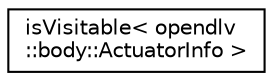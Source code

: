 digraph "Graphical Class Hierarchy"
{
 // LATEX_PDF_SIZE
  edge [fontname="Helvetica",fontsize="10",labelfontname="Helvetica",labelfontsize="10"];
  node [fontname="Helvetica",fontsize="10",shape=record];
  rankdir="LR";
  Node0 [label="isVisitable\< opendlv\l::body::ActuatorInfo \>",height=0.2,width=0.4,color="black", fillcolor="white", style="filled",URL="$structisVisitable_3_01opendlv_1_1body_1_1ActuatorInfo_01_4.html",tooltip=" "];
}
